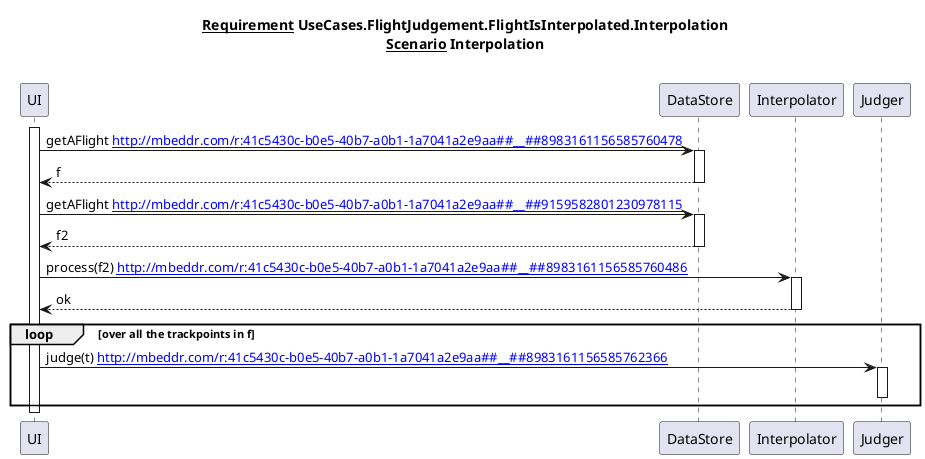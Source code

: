 @startuml
title
<u>Requirement</u> UseCases.FlightJudgement.FlightIsInterpolated.Interpolation
<u>Scenario</u> Interpolation

end title
participant UI
url of UI is [[http://mbeddr.com/r:41c5430c-b0e5-40b7-a0b1-1a7041a2e9aa##__##6898387700925260474]]
participant DataStore
url of DataStore is [[http://mbeddr.com/r:41c5430c-b0e5-40b7-a0b1-1a7041a2e9aa##__##6898387700925260483]]
participant Interpolator
url of Interpolator is [[http://mbeddr.com/r:41c5430c-b0e5-40b7-a0b1-1a7041a2e9aa##__##8119642625901795400]]
participant Judger
url of Judger is [[http://mbeddr.com/r:41c5430c-b0e5-40b7-a0b1-1a7041a2e9aa##__##8119642625901800289]]
activate UI
UI -> DataStore : getAFlight [[http://mbeddr.com/r:41c5430c-b0e5-40b7-a0b1-1a7041a2e9aa##__##8983161156585760478]]
activate DataStore
UI <-- DataStore:f
deactivate DataStore
UI -> DataStore : getAFlight [[http://mbeddr.com/r:41c5430c-b0e5-40b7-a0b1-1a7041a2e9aa##__##9159582801230978115]]
activate DataStore
UI <-- DataStore:f2
deactivate DataStore
UI -> Interpolator : process(f2) [[http://mbeddr.com/r:41c5430c-b0e5-40b7-a0b1-1a7041a2e9aa##__##8983161156585760486]]
activate Interpolator
UI <-- Interpolator:ok
deactivate Interpolator
loop over all the trackpoints in f
UI -> Judger : judge(t) [[http://mbeddr.com/r:41c5430c-b0e5-40b7-a0b1-1a7041a2e9aa##__##8983161156585762366]]
activate Judger
deactivate Judger
end loop 
deactivate UI
@enduml
